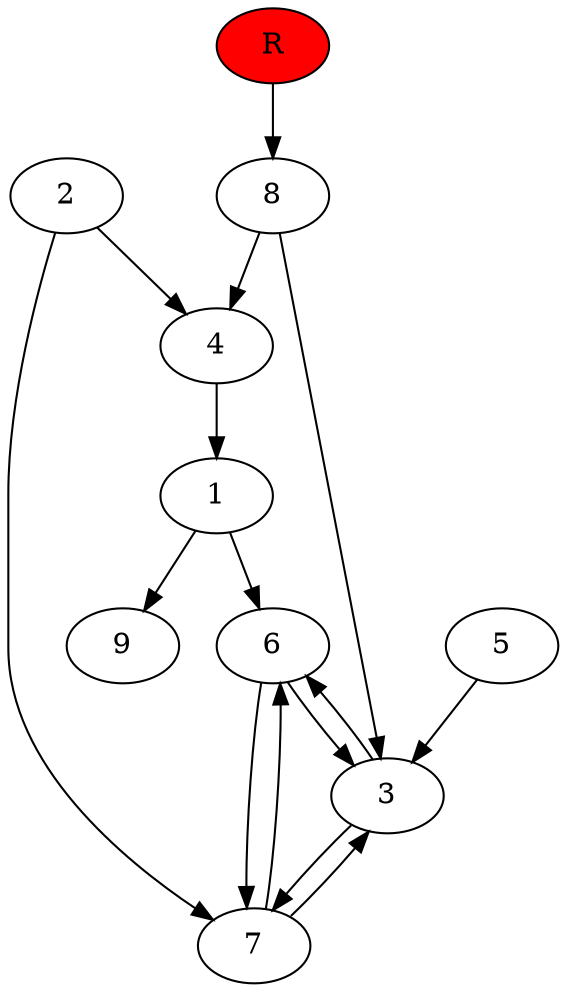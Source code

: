 digraph prb39296 {
	1
	2
	3
	4
	5
	6
	7
	8
	R [fillcolor="#ff0000" style=filled]
	1 -> 6
	1 -> 9
	2 -> 4
	2 -> 7
	3 -> 6
	3 -> 7
	4 -> 1
	5 -> 3
	6 -> 3
	6 -> 7
	7 -> 3
	7 -> 6
	8 -> 3
	8 -> 4
	R -> 8
}
